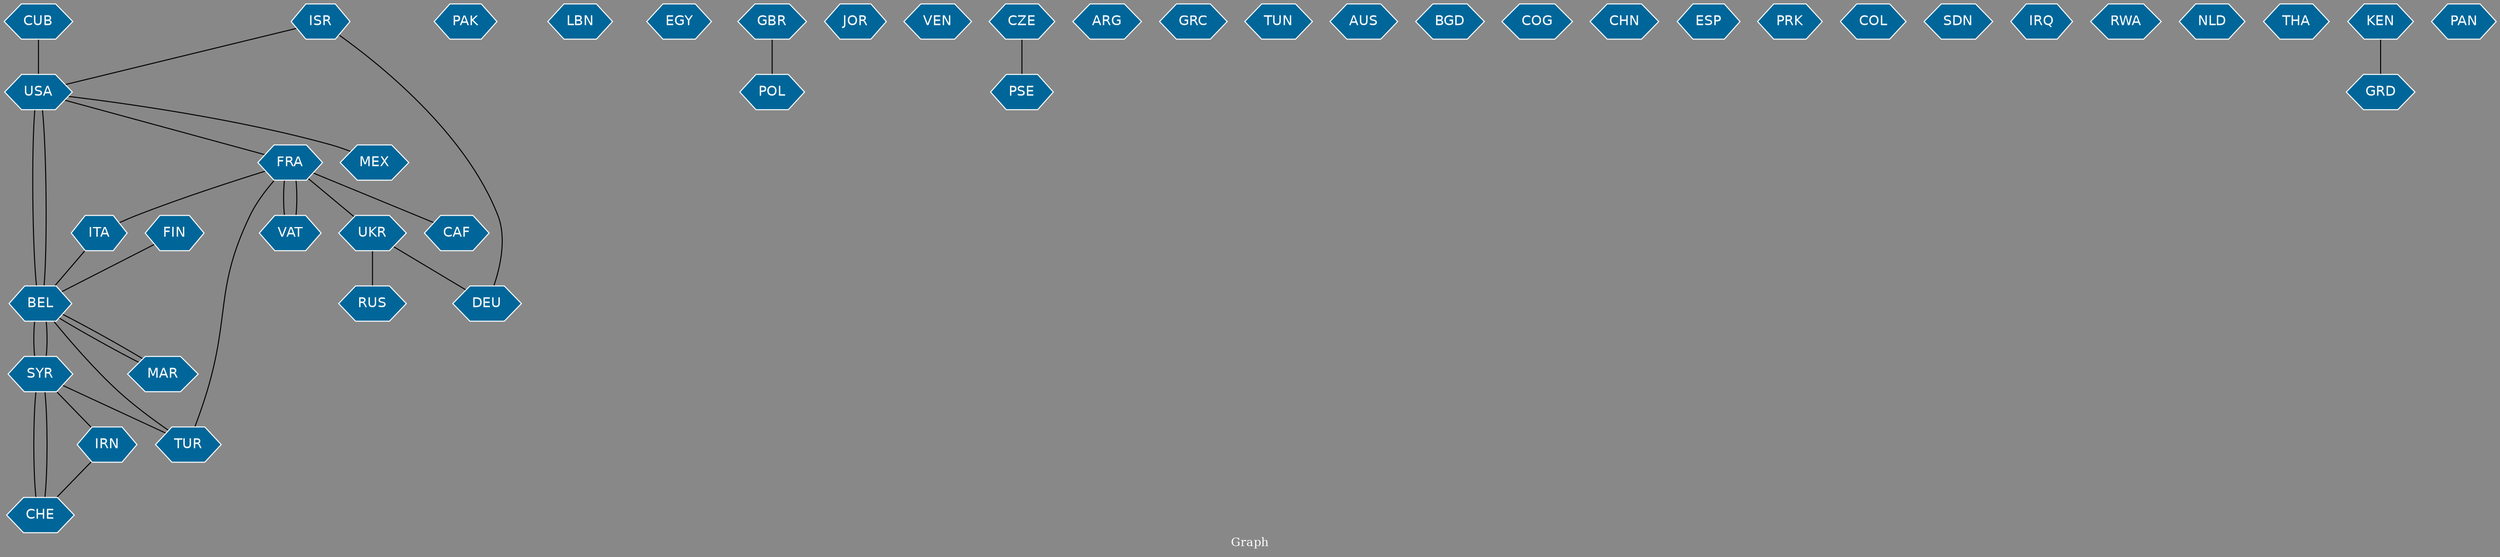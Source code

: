 // Countries together in item graph
graph {
	graph [bgcolor="#888888" fontcolor=white fontsize=12 label="Graph" outputorder=edgesfirst overlap=prism]
	node [color=white fillcolor="#006699" fontcolor=white fontname=Helvetica shape=hexagon style=filled]
	edge [arrowhead=open color=black fontcolor=white fontname=Courier fontsize=12]
		USA [label=USA]
		BEL [label=BEL]
		UKR [label=UKR]
		VAT [label=VAT]
		ISR [label=ISR]
		PAK [label=PAK]
		SYR [label=SYR]
		CHE [label=CHE]
		LBN [label=LBN]
		TUR [label=TUR]
		EGY [label=EGY]
		GBR [label=GBR]
		FRA [label=FRA]
		CAF [label=CAF]
		DEU [label=DEU]
		RUS [label=RUS]
		JOR [label=JOR]
		MAR [label=MAR]
		CUB [label=CUB]
		VEN [label=VEN]
		CZE [label=CZE]
		PSE [label=PSE]
		ITA [label=ITA]
		ARG [label=ARG]
		GRC [label=GRC]
		TUN [label=TUN]
		AUS [label=AUS]
		FIN [label=FIN]
		BGD [label=BGD]
		COG [label=COG]
		CHN [label=CHN]
		ESP [label=ESP]
		IRN [label=IRN]
		MEX [label=MEX]
		PRK [label=PRK]
		COL [label=COL]
		SDN [label=SDN]
		IRQ [label=IRQ]
		POL [label=POL]
		RWA [label=RWA]
		NLD [label=NLD]
		THA [label=THA]
		KEN [label=KEN]
		GRD [label=GRD]
		PAN [label=PAN]
			SYR -- BEL [weight=1]
			UKR -- DEU [weight=1]
			USA -- BEL [weight=2]
			SYR -- TUR [weight=1]
			UKR -- RUS [weight=1]
			CZE -- PSE [weight=1]
			KEN -- GRD [weight=1]
			CUB -- USA [weight=1]
			MAR -- BEL [weight=2]
			CHE -- SYR [weight=5]
			FRA -- VAT [weight=1]
			BEL -- USA [weight=1]
			FRA -- TUR [weight=1]
			BEL -- SYR [weight=5]
			FRA -- CAF [weight=1]
			USA -- MEX [weight=1]
			ISR -- DEU [weight=1]
			BEL -- TUR [weight=1]
			BEL -- MAR [weight=1]
			ITA -- BEL [weight=1]
			USA -- FRA [weight=1]
			FRA -- ITA [weight=1]
			GBR -- POL [weight=1]
			ISR -- USA [weight=1]
			SYR -- CHE [weight=4]
			VAT -- FRA [weight=2]
			IRN -- CHE [weight=1]
			FRA -- UKR [weight=1]
			SYR -- IRN [weight=1]
			FIN -- BEL [weight=1]
}